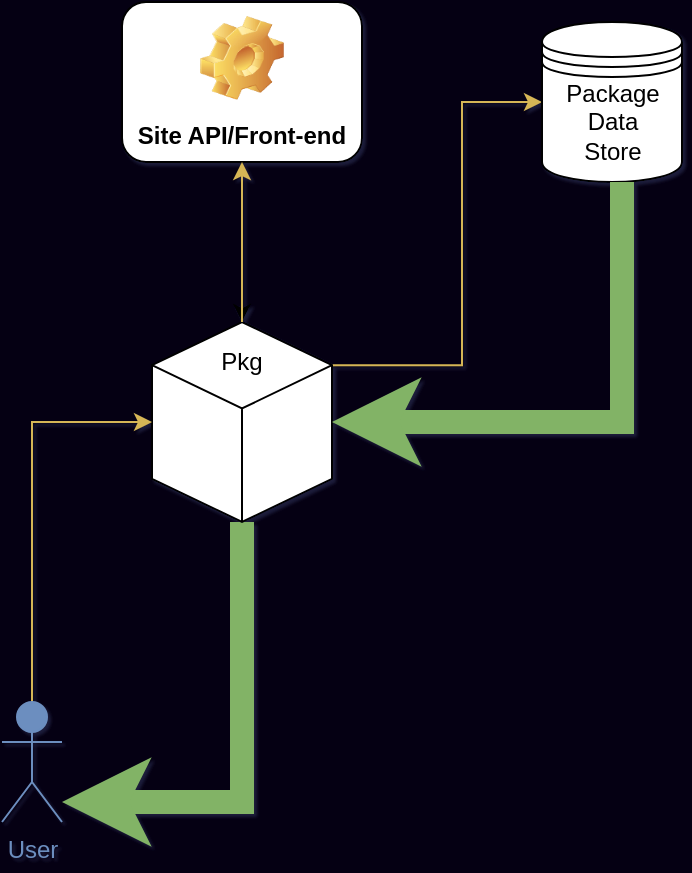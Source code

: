 <mxfile>
    <diagram id="cKS8OvPiUvFO84gHthWl" name="Page-1">
        <mxGraphModel dx="1970" dy="567" grid="1" gridSize="10" guides="1" tooltips="1" connect="1" arrows="1" fold="1" page="1" pageScale="1" pageWidth="700" pageHeight="1000" background="#050013" math="0" shadow="1">
            <root>
                <mxCell id="0"/>
                <mxCell id="1" parent="0"/>
                <mxCell id="27" value="" style="edgeStyle=orthogonalEdgeStyle;rounded=0;orthogonalLoop=1;jettySize=auto;html=1;" parent="1" source="2" target="18" edge="1">
                    <mxGeometry relative="1" as="geometry"/>
                </mxCell>
                <mxCell id="2" value="Site API/Front-end" style="label;whiteSpace=wrap;html=1;align=center;verticalAlign=bottom;spacingLeft=0;spacingBottom=4;imageAlign=center;imageVerticalAlign=top;image=img/clipart/Gear_128x128.png" parent="1" vertex="1">
                    <mxGeometry x="150" y="40" width="120" height="80" as="geometry"/>
                </mxCell>
                <mxCell id="16" value="" style="edgeStyle=orthogonalEdgeStyle;rounded=0;orthogonalLoop=1;jettySize=auto;html=1;exitX=0;exitY=0;exitDx=90;exitDy=21.607;exitPerimeter=0;fillColor=#fff2cc;strokeColor=#d6b656;" parent="1" source="7" target="8" edge="1">
                    <mxGeometry relative="1" as="geometry">
                        <mxPoint x="360" y="240" as="targetPoint"/>
                        <Array as="points">
                            <mxPoint x="320" y="222"/>
                            <mxPoint x="320" y="90"/>
                        </Array>
                    </mxGeometry>
                </mxCell>
                <mxCell id="29" value="" style="edgeStyle=orthogonalEdgeStyle;rounded=0;orthogonalLoop=1;jettySize=auto;html=1;strokeWidth=12;exitX=0.5;exitY=1;exitDx=0;exitDy=0;exitPerimeter=0;fillColor=#d5e8d4;strokeColor=#82b366;" parent="1" source="7" target="19" edge="1">
                    <mxGeometry relative="1" as="geometry">
                        <mxPoint x="260" y="280" as="sourcePoint"/>
                        <Array as="points">
                            <mxPoint x="210" y="440"/>
                        </Array>
                    </mxGeometry>
                </mxCell>
                <mxCell id="7" value="" style="html=1;whiteSpace=wrap;shape=isoCube2;backgroundOutline=1;isoAngle=15;" parent="1" vertex="1">
                    <mxGeometry x="165" y="200" width="90" height="100" as="geometry"/>
                </mxCell>
                <mxCell id="8" value="" style="shape=datastore;whiteSpace=wrap;html=1;" parent="1" vertex="1">
                    <mxGeometry x="360" y="50" width="70" height="80" as="geometry"/>
                </mxCell>
                <mxCell id="28" value="" style="edgeStyle=orthogonalEdgeStyle;rounded=0;orthogonalLoop=1;jettySize=auto;html=1;entryX=1;entryY=0.5;entryDx=0;entryDy=0;entryPerimeter=0;strokeWidth=12;fillColor=#d5e8d4;strokeColor=#82b366;" parent="1" source="17" target="7" edge="1">
                    <mxGeometry relative="1" as="geometry">
                        <mxPoint x="395.005" y="210" as="targetPoint"/>
                        <Array as="points">
                            <mxPoint x="400" y="250"/>
                        </Array>
                    </mxGeometry>
                </mxCell>
                <mxCell id="17" value="Package&lt;br&gt;Data Store" style="text;html=1;strokeColor=none;fillColor=none;align=center;verticalAlign=middle;whiteSpace=wrap;rounded=0;" parent="1" vertex="1">
                    <mxGeometry x="370.63" y="70" width="48.75" height="60" as="geometry"/>
                </mxCell>
                <mxCell id="26" value="" style="edgeStyle=orthogonalEdgeStyle;rounded=0;orthogonalLoop=1;jettySize=auto;html=1;fillColor=#fff2cc;strokeColor=#d6b656;" parent="1" source="18" target="2" edge="1">
                    <mxGeometry relative="1" as="geometry"/>
                </mxCell>
                <mxCell id="18" value="Pkg" style="text;html=1;strokeColor=none;fillColor=none;align=center;verticalAlign=middle;whiteSpace=wrap;rounded=0;" parent="1" vertex="1">
                    <mxGeometry x="190" y="200" width="40" height="40" as="geometry"/>
                </mxCell>
                <mxCell id="21" value="" style="edgeStyle=orthogonalEdgeStyle;rounded=0;orthogonalLoop=1;jettySize=auto;html=1;fillColor=#fff2cc;strokeColor=#d6b656;" parent="1" source="19" target="7" edge="1">
                    <mxGeometry relative="1" as="geometry">
                        <Array as="points">
                            <mxPoint x="105" y="250"/>
                        </Array>
                    </mxGeometry>
                </mxCell>
                <mxCell id="19" value="&lt;font color=&quot;#6c8ebf&quot;&gt;User&lt;/font&gt;" style="shape=umlActor;verticalLabelPosition=bottom;verticalAlign=top;html=1;outlineConnect=0;strokeColor=#6C8EBF;fillColor=#6C8EBF;" parent="1" vertex="1">
                    <mxGeometry x="90" y="390" width="30" height="60" as="geometry"/>
                </mxCell>
            </root>
        </mxGraphModel>
    </diagram>
</mxfile>